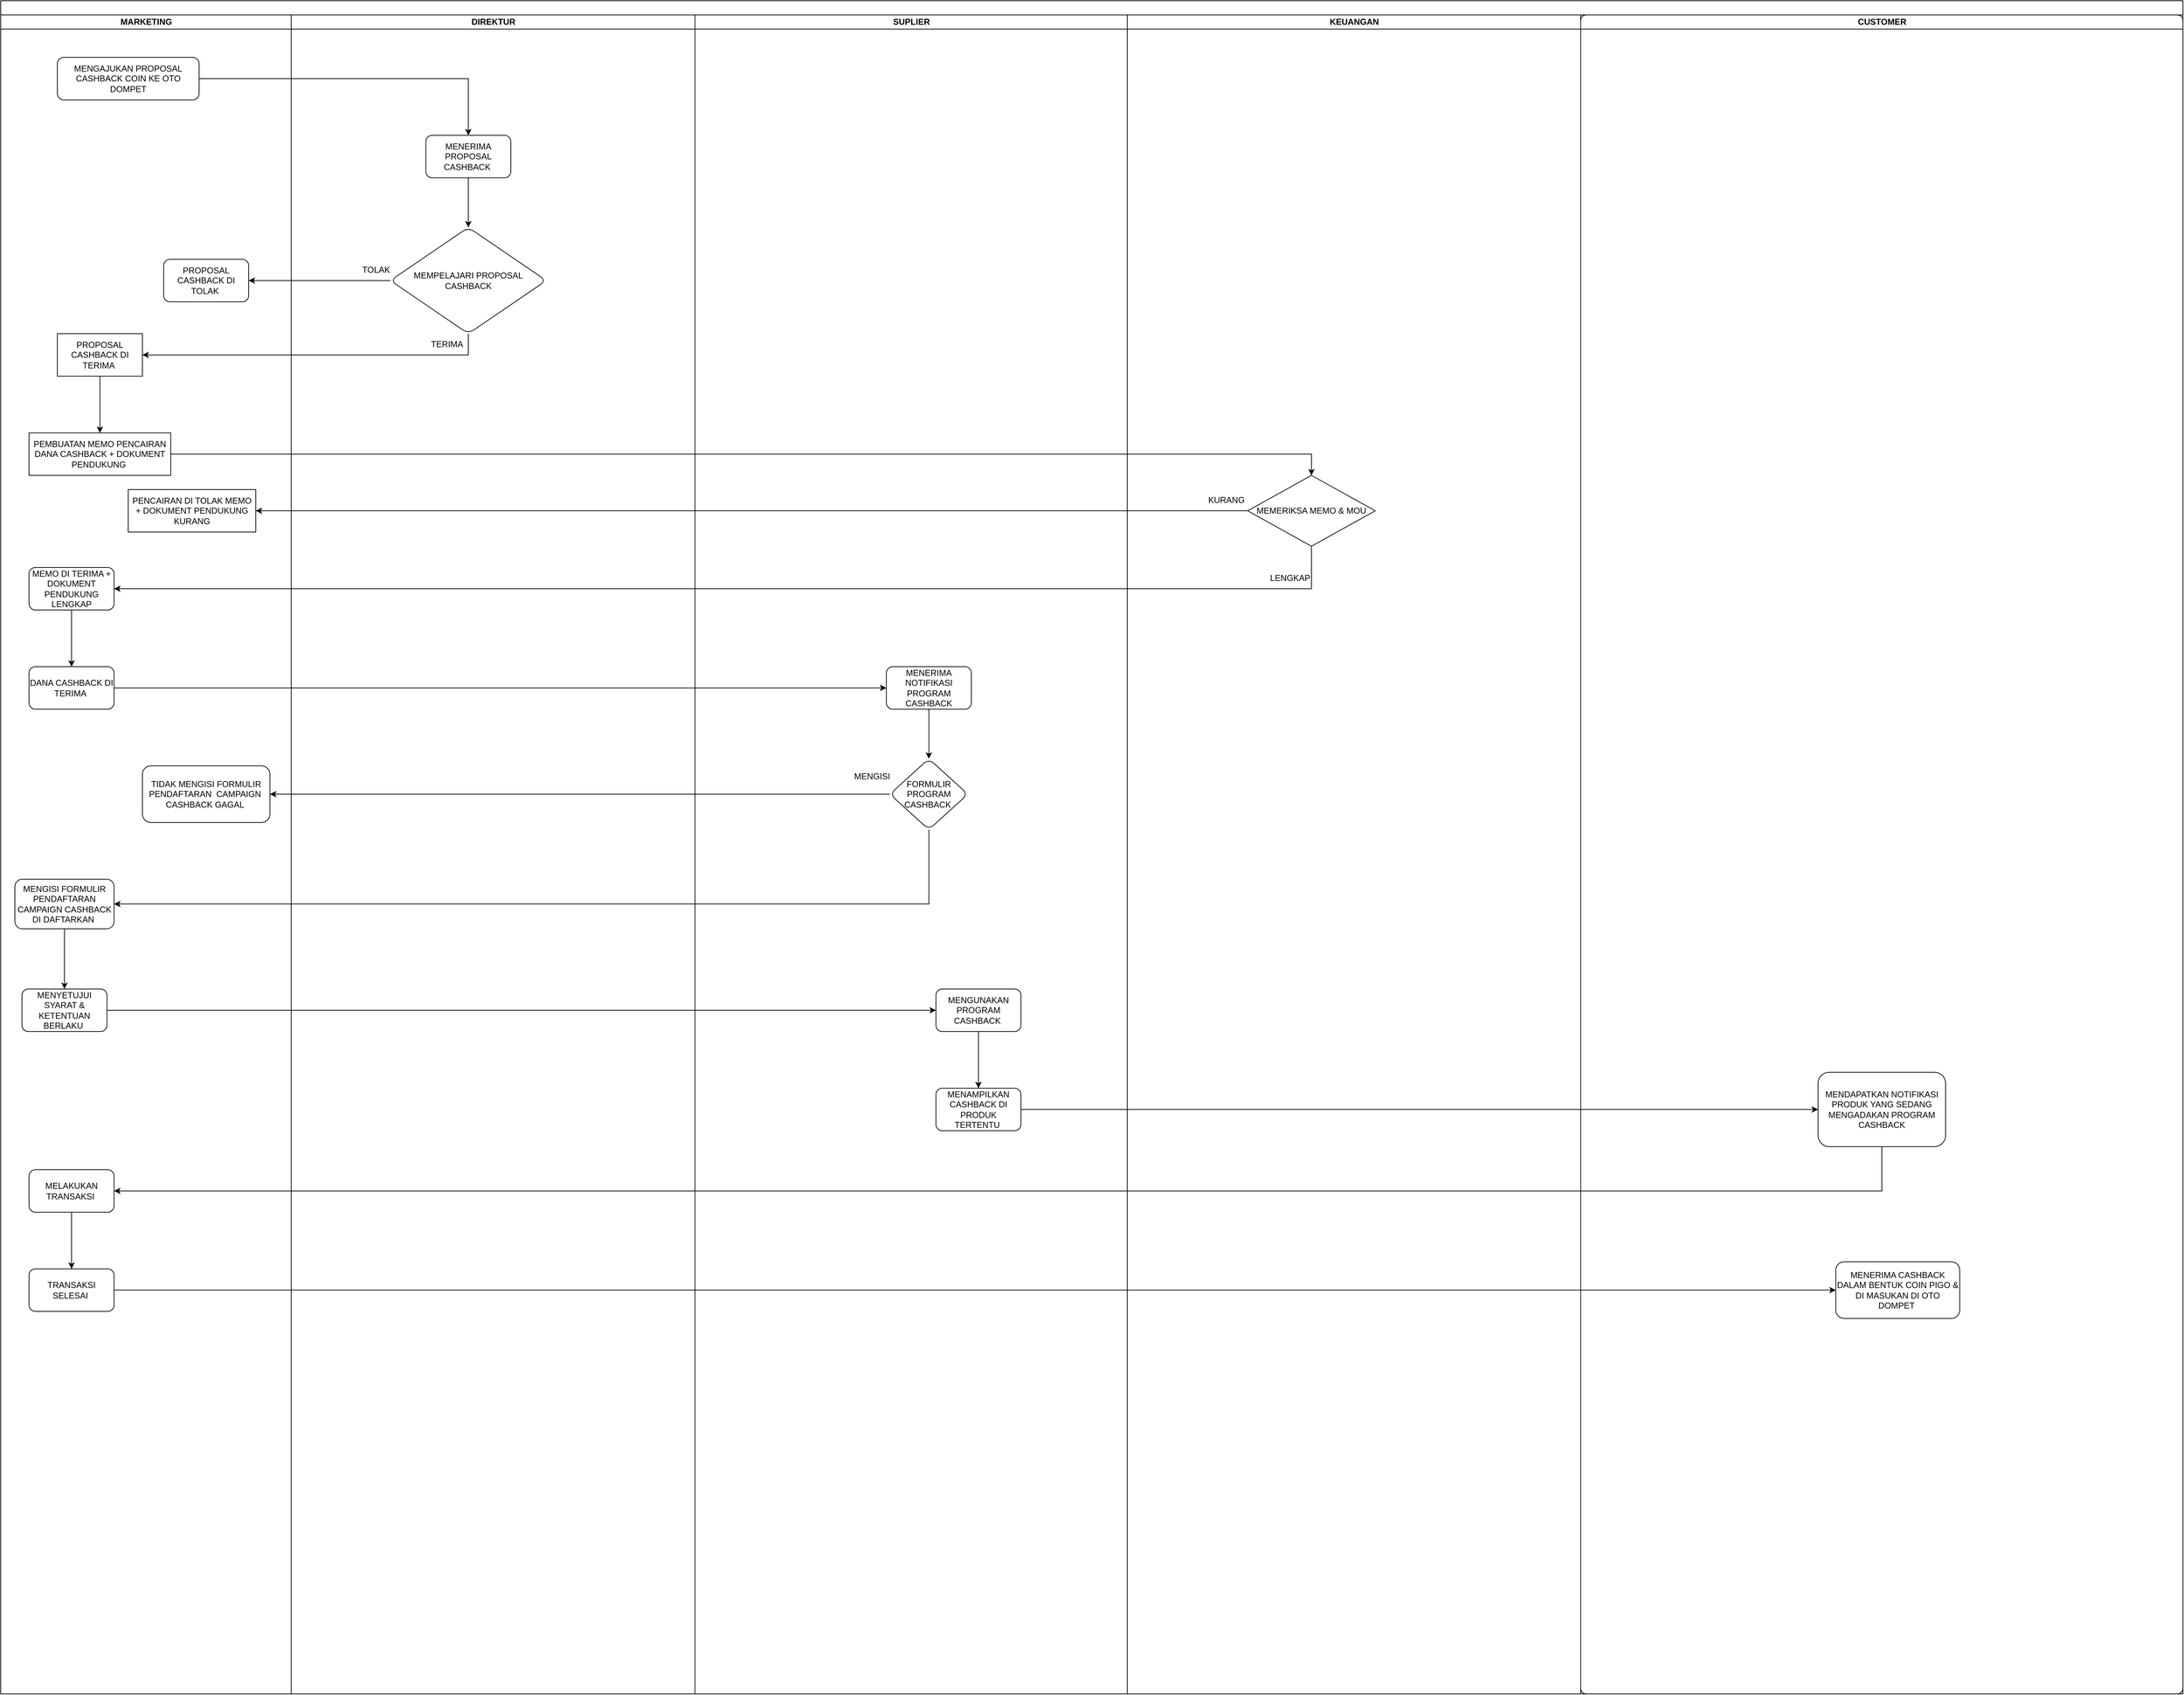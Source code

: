 <mxfile version="15.4.0" type="device"><diagram name="FLOWCAHRT CHASBACK" id="74e2e168-ea6b-b213-b513-2b3c1d86103e"><mxGraphModel dx="5196" dy="2368" grid="1" gridSize="10" guides="1" tooltips="1" connect="1" arrows="1" fold="1" page="1" pageScale="1" pageWidth="1100" pageHeight="850" background="none" math="0" shadow="0"><root><mxCell id="0"/><mxCell id="1" parent="0"/><mxCell id="77e6c97f196da883-1" value="" style="swimlane;html=1;childLayout=stackLayout;startSize=20;rounded=0;shadow=0;labelBackgroundColor=none;strokeWidth=1;fontFamily=Verdana;fontSize=8;align=center;" parent="1" vertex="1"><mxGeometry x="-40" y="40" width="3080" height="2390" as="geometry"/></mxCell><mxCell id="77e6c97f196da883-3" value="MARKETING" style="swimlane;html=1;startSize=20;" parent="77e6c97f196da883-1" vertex="1"><mxGeometry y="20" width="410" height="2370" as="geometry"/></mxCell><mxCell id="kEN4yK8sWhayJ3QHlyh6-3" value="MENGAJUKAN PROPOSAL CASHBACK COIN KE OTO DOMPET" style="rounded=1;whiteSpace=wrap;html=1;" parent="77e6c97f196da883-3" vertex="1"><mxGeometry x="80" y="60" width="200" height="60" as="geometry"/></mxCell><mxCell id="kEN4yK8sWhayJ3QHlyh6-9" value="PROPOSAL CASHBACK DI TOLAK&amp;nbsp;" style="whiteSpace=wrap;html=1;rounded=1;" parent="77e6c97f196da883-3" vertex="1"><mxGeometry x="230" y="345" width="120" height="60" as="geometry"/></mxCell><mxCell id="kEN4yK8sWhayJ3QHlyh6-11" value="PROPOSAL CASHBACK DI TERIMA&amp;nbsp;" style="rounded=0;whiteSpace=wrap;html=1;" parent="77e6c97f196da883-3" vertex="1"><mxGeometry x="80" y="450" width="120" height="60" as="geometry"/></mxCell><mxCell id="kEN4yK8sWhayJ3QHlyh6-20" value="PENCAIRAN DI TOLAK MEMO + DOKUMENT PENDUKUNG KURANG" style="whiteSpace=wrap;html=1;rounded=0;" parent="77e6c97f196da883-3" vertex="1"><mxGeometry x="180" y="670" width="180" height="60" as="geometry"/></mxCell><mxCell id="kEN4yK8sWhayJ3QHlyh6-22" value="MEMO DI TERIMA + DOKUMENT PENDUKUNG LENGKAP" style="rounded=1;whiteSpace=wrap;html=1;" parent="77e6c97f196da883-3" vertex="1"><mxGeometry x="40" y="780" width="120" height="60" as="geometry"/></mxCell><mxCell id="BQOX69FDHabVyVa9RU2F-8" value="TIDAK MENGISI FORMULIR PENDAFTARAN&amp;nbsp; CAMPAIGN&amp;nbsp; CASHBACK GAGAL&amp;nbsp;" style="whiteSpace=wrap;html=1;rounded=1;" vertex="1" parent="77e6c97f196da883-3"><mxGeometry x="200" y="1060" width="180" height="80" as="geometry"/></mxCell><mxCell id="BQOX69FDHabVyVa9RU2F-12" value="MENGISI FORMULIR PENDAFTARAN CAMPAIGN CASHBACK DI DAFTARKAN&amp;nbsp;" style="rounded=1;whiteSpace=wrap;html=1;" vertex="1" parent="77e6c97f196da883-3"><mxGeometry x="20" y="1220" width="140" height="70" as="geometry"/></mxCell><mxCell id="BQOX69FDHabVyVa9RU2F-22" value="MELAKUKAN TRANSAKSI&amp;nbsp;" style="rounded=1;whiteSpace=wrap;html=1;" vertex="1" parent="77e6c97f196da883-3"><mxGeometry x="40" y="1630" width="120" height="60" as="geometry"/></mxCell><mxCell id="77e6c97f196da883-4" value="DIREKTUR" style="swimlane;html=1;startSize=20;" parent="77e6c97f196da883-1" vertex="1"><mxGeometry x="410" y="20" width="570" height="2370" as="geometry"/></mxCell><mxCell id="kEN4yK8sWhayJ3QHlyh6-5" value="MENERIMA PROPOSAL CASHBACK&amp;nbsp;" style="rounded=1;whiteSpace=wrap;html=1;" parent="77e6c97f196da883-4" vertex="1"><mxGeometry x="190" y="170" width="120" height="60" as="geometry"/></mxCell><mxCell id="kEN4yK8sWhayJ3QHlyh6-13" value="TOLAK" style="text;html=1;strokeColor=none;fillColor=none;align=center;verticalAlign=middle;whiteSpace=wrap;rounded=0;" parent="77e6c97f196da883-4" vertex="1"><mxGeometry x="90" y="345" width="60" height="30" as="geometry"/></mxCell><mxCell id="kEN4yK8sWhayJ3QHlyh6-14" value="TERIMA" style="text;html=1;strokeColor=none;fillColor=none;align=center;verticalAlign=middle;whiteSpace=wrap;rounded=0;" parent="77e6c97f196da883-4" vertex="1"><mxGeometry x="190" y="450" width="60" height="30" as="geometry"/></mxCell><mxCell id="77e6c97f196da883-5" value="SUPLIER" style="swimlane;html=1;startSize=20;" parent="77e6c97f196da883-1" vertex="1"><mxGeometry x="980" y="20" width="610" height="2370" as="geometry"/></mxCell><mxCell id="BQOX69FDHabVyVa9RU2F-4" value="MENERIMA NOTIFIKASI PROGRAM CASHBACK" style="rounded=1;whiteSpace=wrap;html=1;" vertex="1" parent="77e6c97f196da883-5"><mxGeometry x="270" y="920" width="120" height="60" as="geometry"/></mxCell><mxCell id="BQOX69FDHabVyVa9RU2F-6" value="FORMULIR PROGRAM CASHBACK&amp;nbsp;" style="rhombus;whiteSpace=wrap;html=1;rounded=1;" vertex="1" parent="77e6c97f196da883-5"><mxGeometry x="275" y="1050" width="110" height="100" as="geometry"/></mxCell><mxCell id="BQOX69FDHabVyVa9RU2F-7" value="" style="edgeStyle=orthogonalEdgeStyle;rounded=0;orthogonalLoop=1;jettySize=auto;html=1;" edge="1" parent="77e6c97f196da883-5" source="BQOX69FDHabVyVa9RU2F-4" target="BQOX69FDHabVyVa9RU2F-6"><mxGeometry relative="1" as="geometry"/></mxCell><mxCell id="BQOX69FDHabVyVa9RU2F-10" value="MENGISI" style="text;html=1;strokeColor=none;fillColor=none;align=center;verticalAlign=middle;whiteSpace=wrap;rounded=0;" vertex="1" parent="77e6c97f196da883-5"><mxGeometry x="220" y="1060" width="60" height="30" as="geometry"/></mxCell><mxCell id="BQOX69FDHabVyVa9RU2F-16" value="MENGUNAKAN PROGRAM CASHBACK&amp;nbsp;" style="whiteSpace=wrap;html=1;rounded=1;" vertex="1" parent="77e6c97f196da883-5"><mxGeometry x="340" y="1375" width="120" height="60" as="geometry"/></mxCell><mxCell id="77e6c97f196da883-6" value="KEUANGAN" style="swimlane;html=1;startSize=20;" parent="77e6c97f196da883-1" vertex="1"><mxGeometry x="1590" y="20" width="640" height="2370" as="geometry"/></mxCell><mxCell id="kEN4yK8sWhayJ3QHlyh6-17" value="MEMERIKSA MEMO &amp;amp; MOU" style="rhombus;whiteSpace=wrap;html=1;rounded=0;" parent="77e6c97f196da883-6" vertex="1"><mxGeometry x="170" y="650" width="180" height="100" as="geometry"/></mxCell><mxCell id="kEN4yK8sWhayJ3QHlyh6-24" value="LENGKAP" style="text;html=1;strokeColor=none;fillColor=none;align=center;verticalAlign=middle;whiteSpace=wrap;rounded=0;" parent="77e6c97f196da883-6" vertex="1"><mxGeometry x="200" y="780" width="60" height="30" as="geometry"/></mxCell><mxCell id="kEN4yK8sWhayJ3QHlyh6-25" value="KURANG" style="text;html=1;strokeColor=none;fillColor=none;align=center;verticalAlign=middle;whiteSpace=wrap;rounded=0;" parent="77e6c97f196da883-6" vertex="1"><mxGeometry x="110" y="670" width="60" height="30" as="geometry"/></mxCell><mxCell id="77e6c97f196da883-7" value="CUSTOMER" style="swimlane;html=1;startSize=20;rounded=1;" parent="77e6c97f196da883-1" vertex="1"><mxGeometry x="2230" y="20" width="850" height="2370" as="geometry"/></mxCell><mxCell id="BQOX69FDHabVyVa9RU2F-20" value="MENDAPATKAN NOTIFIKASI PRODUK YANG SEDANG MENGADAKAN PROGRAM CASHBACK" style="whiteSpace=wrap;html=1;rounded=1;" vertex="1" parent="77e6c97f196da883-7"><mxGeometry x="335" y="1492.5" width="180" height="105" as="geometry"/></mxCell><mxCell id="BQOX69FDHabVyVa9RU2F-30" value="MENERIMA CASHBACK DALAM BENTUK COIN PIGO &amp;amp; DI MASUKAN DI OTO DOMPET&amp;nbsp;" style="whiteSpace=wrap;html=1;rounded=1;" vertex="1" parent="77e6c97f196da883-7"><mxGeometry x="360" y="1760" width="175" height="80" as="geometry"/></mxCell><mxCell id="kEN4yK8sWhayJ3QHlyh6-6" style="edgeStyle=orthogonalEdgeStyle;rounded=0;orthogonalLoop=1;jettySize=auto;html=1;exitX=1;exitY=0.5;exitDx=0;exitDy=0;" parent="77e6c97f196da883-1" source="kEN4yK8sWhayJ3QHlyh6-3" target="kEN4yK8sWhayJ3QHlyh6-5" edge="1"><mxGeometry relative="1" as="geometry"/></mxCell><mxCell id="kEN4yK8sWhayJ3QHlyh6-21" value="" style="edgeStyle=orthogonalEdgeStyle;rounded=0;orthogonalLoop=1;jettySize=auto;html=1;" parent="77e6c97f196da883-1" source="kEN4yK8sWhayJ3QHlyh6-17" target="kEN4yK8sWhayJ3QHlyh6-20" edge="1"><mxGeometry relative="1" as="geometry"/></mxCell><mxCell id="kEN4yK8sWhayJ3QHlyh6-23" style="edgeStyle=orthogonalEdgeStyle;rounded=0;orthogonalLoop=1;jettySize=auto;html=1;exitX=0.5;exitY=1;exitDx=0;exitDy=0;entryX=1;entryY=0.5;entryDx=0;entryDy=0;" parent="77e6c97f196da883-1" source="kEN4yK8sWhayJ3QHlyh6-17" target="kEN4yK8sWhayJ3QHlyh6-22" edge="1"><mxGeometry relative="1" as="geometry"/></mxCell><mxCell id="BQOX69FDHabVyVa9RU2F-9" value="" style="edgeStyle=orthogonalEdgeStyle;rounded=0;orthogonalLoop=1;jettySize=auto;html=1;" edge="1" parent="77e6c97f196da883-1" source="BQOX69FDHabVyVa9RU2F-6" target="BQOX69FDHabVyVa9RU2F-8"><mxGeometry relative="1" as="geometry"/></mxCell><mxCell id="BQOX69FDHabVyVa9RU2F-13" style="edgeStyle=orthogonalEdgeStyle;rounded=0;orthogonalLoop=1;jettySize=auto;html=1;exitX=0.5;exitY=1;exitDx=0;exitDy=0;entryX=1;entryY=0.5;entryDx=0;entryDy=0;" edge="1" parent="77e6c97f196da883-1" source="BQOX69FDHabVyVa9RU2F-6" target="BQOX69FDHabVyVa9RU2F-12"><mxGeometry relative="1" as="geometry"/></mxCell><mxCell id="BQOX69FDHabVyVa9RU2F-23" style="edgeStyle=orthogonalEdgeStyle;rounded=0;orthogonalLoop=1;jettySize=auto;html=1;exitX=0.5;exitY=1;exitDx=0;exitDy=0;entryX=1;entryY=0.5;entryDx=0;entryDy=0;" edge="1" parent="77e6c97f196da883-1" source="BQOX69FDHabVyVa9RU2F-20" target="BQOX69FDHabVyVa9RU2F-22"><mxGeometry relative="1" as="geometry"/></mxCell><mxCell id="kEN4yK8sWhayJ3QHlyh6-10" value="" style="edgeStyle=orthogonalEdgeStyle;rounded=0;orthogonalLoop=1;jettySize=auto;html=1;" parent="1" source="kEN4yK8sWhayJ3QHlyh6-7" target="kEN4yK8sWhayJ3QHlyh6-9" edge="1"><mxGeometry relative="1" as="geometry"/></mxCell><mxCell id="kEN4yK8sWhayJ3QHlyh6-12" style="edgeStyle=orthogonalEdgeStyle;rounded=0;orthogonalLoop=1;jettySize=auto;html=1;exitX=0.5;exitY=1;exitDx=0;exitDy=0;" parent="1" source="kEN4yK8sWhayJ3QHlyh6-7" target="kEN4yK8sWhayJ3QHlyh6-11" edge="1"><mxGeometry relative="1" as="geometry"/></mxCell><mxCell id="kEN4yK8sWhayJ3QHlyh6-7" value="MEMPELAJARI PROPOSAL CASHBACK" style="rhombus;whiteSpace=wrap;html=1;rounded=1;" parent="1" vertex="1"><mxGeometry x="510" y="360" width="220" height="150" as="geometry"/></mxCell><mxCell id="kEN4yK8sWhayJ3QHlyh6-8" value="" style="edgeStyle=orthogonalEdgeStyle;rounded=0;orthogonalLoop=1;jettySize=auto;html=1;" parent="1" source="kEN4yK8sWhayJ3QHlyh6-5" target="kEN4yK8sWhayJ3QHlyh6-7" edge="1"><mxGeometry relative="1" as="geometry"/></mxCell><mxCell id="kEN4yK8sWhayJ3QHlyh6-19" style="edgeStyle=orthogonalEdgeStyle;rounded=0;orthogonalLoop=1;jettySize=auto;html=1;exitX=1;exitY=0.5;exitDx=0;exitDy=0;entryX=0.5;entryY=0;entryDx=0;entryDy=0;" parent="1" source="kEN4yK8sWhayJ3QHlyh6-15" target="kEN4yK8sWhayJ3QHlyh6-17" edge="1"><mxGeometry relative="1" as="geometry"/></mxCell><mxCell id="kEN4yK8sWhayJ3QHlyh6-15" value="PEMBUATAN MEMO PENCAIRAN DANA CASHBACK + DOKUMENT PENDUKUNG&amp;nbsp;" style="whiteSpace=wrap;html=1;rounded=0;" parent="1" vertex="1"><mxGeometry y="650" width="200" height="60" as="geometry"/></mxCell><mxCell id="kEN4yK8sWhayJ3QHlyh6-16" value="" style="edgeStyle=orthogonalEdgeStyle;rounded=0;orthogonalLoop=1;jettySize=auto;html=1;" parent="1" source="kEN4yK8sWhayJ3QHlyh6-11" target="kEN4yK8sWhayJ3QHlyh6-15" edge="1"><mxGeometry relative="1" as="geometry"/></mxCell><mxCell id="BQOX69FDHabVyVa9RU2F-5" style="edgeStyle=orthogonalEdgeStyle;rounded=0;orthogonalLoop=1;jettySize=auto;html=1;exitX=1;exitY=0.5;exitDx=0;exitDy=0;entryX=0;entryY=0.5;entryDx=0;entryDy=0;" edge="1" parent="1" source="BQOX69FDHabVyVa9RU2F-1" target="BQOX69FDHabVyVa9RU2F-4"><mxGeometry relative="1" as="geometry"/></mxCell><mxCell id="BQOX69FDHabVyVa9RU2F-1" value="DANA CASHBACK DI TERIMA&amp;nbsp;" style="whiteSpace=wrap;html=1;rounded=1;" vertex="1" parent="1"><mxGeometry y="980" width="120" height="60" as="geometry"/></mxCell><mxCell id="BQOX69FDHabVyVa9RU2F-2" value="" style="edgeStyle=orthogonalEdgeStyle;rounded=0;orthogonalLoop=1;jettySize=auto;html=1;" edge="1" parent="1" source="kEN4yK8sWhayJ3QHlyh6-22" target="BQOX69FDHabVyVa9RU2F-1"><mxGeometry relative="1" as="geometry"/></mxCell><mxCell id="BQOX69FDHabVyVa9RU2F-17" value="" style="edgeStyle=orthogonalEdgeStyle;rounded=0;orthogonalLoop=1;jettySize=auto;html=1;" edge="1" parent="1" source="BQOX69FDHabVyVa9RU2F-14" target="BQOX69FDHabVyVa9RU2F-16"><mxGeometry relative="1" as="geometry"/></mxCell><mxCell id="BQOX69FDHabVyVa9RU2F-14" value="MENYETUJUI SYARAT &amp;amp; KETENTUAN BERLAKU&amp;nbsp;" style="whiteSpace=wrap;html=1;rounded=1;" vertex="1" parent="1"><mxGeometry x="-10" y="1435" width="120" height="60" as="geometry"/></mxCell><mxCell id="BQOX69FDHabVyVa9RU2F-15" value="" style="edgeStyle=orthogonalEdgeStyle;rounded=0;orthogonalLoop=1;jettySize=auto;html=1;" edge="1" parent="1" source="BQOX69FDHabVyVa9RU2F-12" target="BQOX69FDHabVyVa9RU2F-14"><mxGeometry relative="1" as="geometry"/></mxCell><mxCell id="BQOX69FDHabVyVa9RU2F-21" value="" style="edgeStyle=orthogonalEdgeStyle;rounded=0;orthogonalLoop=1;jettySize=auto;html=1;" edge="1" parent="1" source="BQOX69FDHabVyVa9RU2F-18" target="BQOX69FDHabVyVa9RU2F-20"><mxGeometry relative="1" as="geometry"/></mxCell><mxCell id="BQOX69FDHabVyVa9RU2F-18" value="MENAMPILKAN CASHBACK DI PRODUK TERTENTU&amp;nbsp;" style="whiteSpace=wrap;html=1;rounded=1;" vertex="1" parent="1"><mxGeometry x="1280" y="1575" width="120" height="60" as="geometry"/></mxCell><mxCell id="BQOX69FDHabVyVa9RU2F-19" value="" style="edgeStyle=orthogonalEdgeStyle;rounded=0;orthogonalLoop=1;jettySize=auto;html=1;" edge="1" parent="1" source="BQOX69FDHabVyVa9RU2F-16" target="BQOX69FDHabVyVa9RU2F-18"><mxGeometry relative="1" as="geometry"/></mxCell><mxCell id="BQOX69FDHabVyVa9RU2F-31" value="" style="edgeStyle=orthogonalEdgeStyle;rounded=0;orthogonalLoop=1;jettySize=auto;html=1;" edge="1" parent="1" source="BQOX69FDHabVyVa9RU2F-28" target="BQOX69FDHabVyVa9RU2F-30"><mxGeometry relative="1" as="geometry"/></mxCell><mxCell id="BQOX69FDHabVyVa9RU2F-28" value="TRANSAKSI SELESAI&amp;nbsp;" style="whiteSpace=wrap;html=1;rounded=1;" vertex="1" parent="1"><mxGeometry y="1830" width="120" height="60" as="geometry"/></mxCell><mxCell id="BQOX69FDHabVyVa9RU2F-29" value="" style="edgeStyle=orthogonalEdgeStyle;rounded=0;orthogonalLoop=1;jettySize=auto;html=1;" edge="1" parent="1" source="BQOX69FDHabVyVa9RU2F-22" target="BQOX69FDHabVyVa9RU2F-28"><mxGeometry relative="1" as="geometry"/></mxCell></root></mxGraphModel></diagram></mxfile>